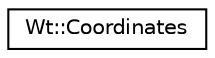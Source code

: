 digraph "Graphical Class Hierarchy"
{
 // LATEX_PDF_SIZE
  edge [fontname="Helvetica",fontsize="10",labelfontname="Helvetica",labelfontsize="10"];
  node [fontname="Helvetica",fontsize="10",shape=record];
  rankdir="LR";
  Node0 [label="Wt::Coordinates",height=0.2,width=0.4,color="black", fillcolor="white", style="filled",URL="$structWt_1_1Coordinates.html",tooltip="A coordinate."];
}
